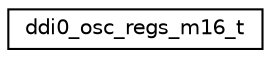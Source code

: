 digraph "Graphical Class Hierarchy"
{
 // LATEX_PDF_SIZE
  edge [fontname="Helvetica",fontsize="10",labelfontname="Helvetica",labelfontsize="10"];
  node [fontname="Helvetica",fontsize="10",shape=record];
  rankdir="LR";
  Node0 [label="ddi0_osc_regs_m16_t",height=0.2,width=0.4,color="black", fillcolor="white", style="filled",URL="$structddi0__osc__regs__m16__t.html",tooltip="DDI_0_OSC registers with masked 16-bit access."];
}
